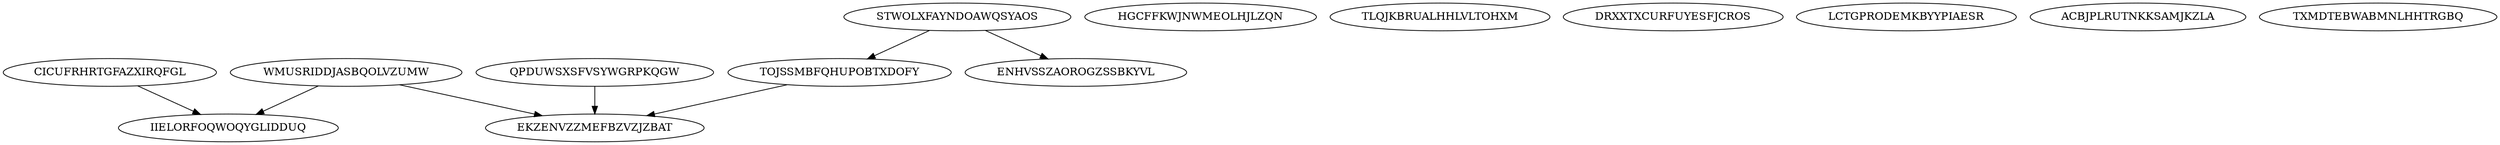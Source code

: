 digraph N14M7 {
	WMUSRIDDJASBQOLVZUMW	[Weight=13];
	HGCFFKWJNWMEOLHJLZQN	[Weight=18];
	TLQJKBRUALHHLVLTOHXM	[Weight=12];
	DRXXTXCURFUYESFJCROS	[Weight=15];
	STWOLXFAYNDOAWQSYAOS	[Weight=13];
	CICUFRHRTGFAZXIRQFGL	[Weight=16];
	IIELORFOQWOQYGLIDDUQ	[Weight=12];
	LCTGPRODEMKBYYPIAESR	[Weight=20];
	QPDUWSXSFVSYWGRPKQGW	[Weight=20];
	ACBJPLRUTNKKSAMJKZLA	[Weight=18];
	TOJSSMBFQHUPOBTXDOFY	[Weight=14];
	ENHVSSZAOROGZSSBKYVL	[Weight=13];
	EKZENVZZMEFBZVZJZBAT	[Weight=15];
	TXMDTEBWABMNLHHTRGBQ	[Weight=16];
	TOJSSMBFQHUPOBTXDOFY -> EKZENVZZMEFBZVZJZBAT [Weight=16];
	WMUSRIDDJASBQOLVZUMW -> IIELORFOQWOQYGLIDDUQ [Weight=19];
	QPDUWSXSFVSYWGRPKQGW -> EKZENVZZMEFBZVZJZBAT [Weight=18];
	STWOLXFAYNDOAWQSYAOS -> ENHVSSZAOROGZSSBKYVL [Weight=18];
	CICUFRHRTGFAZXIRQFGL -> IIELORFOQWOQYGLIDDUQ [Weight=14];
	WMUSRIDDJASBQOLVZUMW -> EKZENVZZMEFBZVZJZBAT [Weight=12];
	STWOLXFAYNDOAWQSYAOS -> TOJSSMBFQHUPOBTXDOFY [Weight=14];
}
